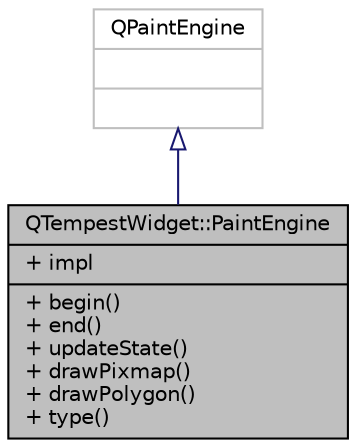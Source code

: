 digraph "QTempestWidget::PaintEngine"
{
  edge [fontname="Helvetica",fontsize="10",labelfontname="Helvetica",labelfontsize="10"];
  node [fontname="Helvetica",fontsize="10",shape=record];
  Node0 [label="{QTempestWidget::PaintEngine\n|+ impl\l|+ begin()\l+ end()\l+ updateState()\l+ drawPixmap()\l+ drawPolygon()\l+ type()\l}",height=0.2,width=0.4,color="black", fillcolor="grey75", style="filled", fontcolor="black"];
  Node1 -> Node0 [dir="back",color="midnightblue",fontsize="10",style="solid",arrowtail="onormal",fontname="Helvetica"];
  Node1 [label="{QPaintEngine\n||}",height=0.2,width=0.4,color="grey75", fillcolor="white", style="filled"];
}
